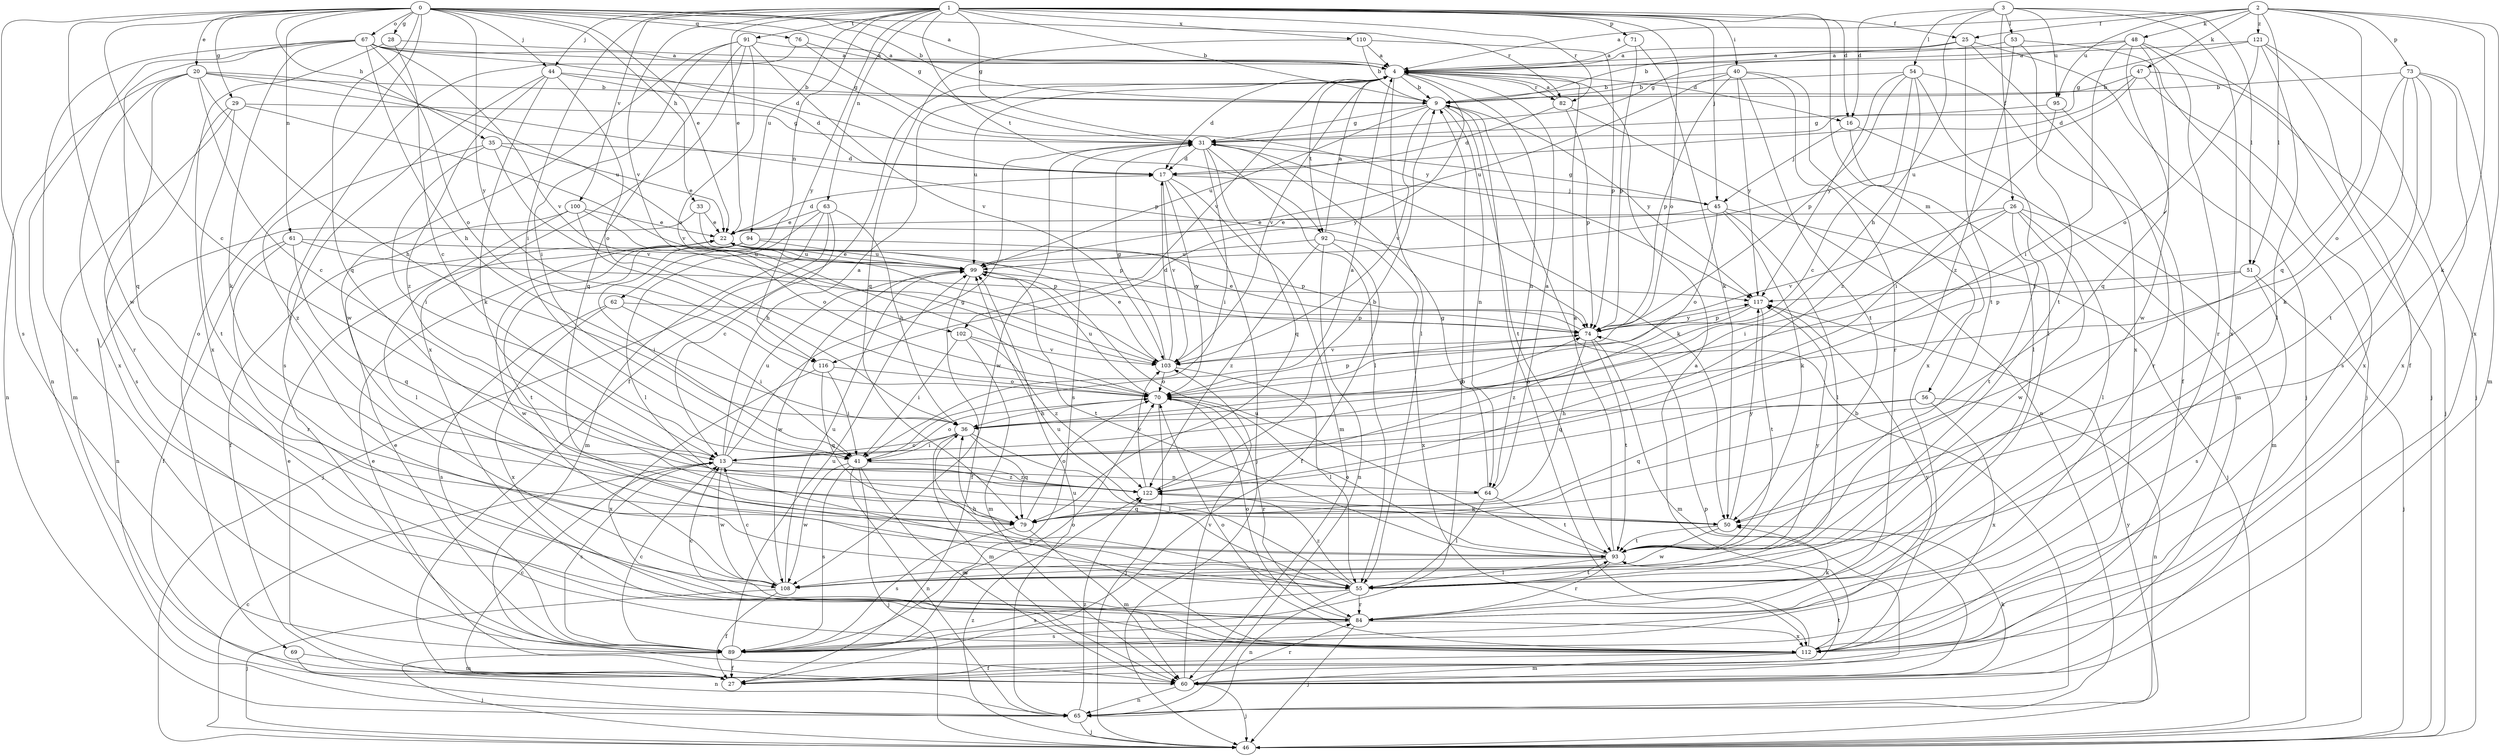 strict digraph  {
0;
1;
2;
3;
4;
9;
13;
16;
17;
20;
22;
25;
26;
27;
28;
29;
31;
33;
35;
36;
40;
41;
44;
45;
46;
47;
48;
50;
51;
53;
54;
55;
56;
60;
61;
62;
63;
64;
65;
67;
69;
70;
71;
73;
74;
76;
79;
82;
84;
89;
91;
92;
93;
94;
95;
99;
100;
102;
103;
108;
110;
112;
116;
117;
121;
122;
0 -> 4  [label=a];
0 -> 9  [label=b];
0 -> 13  [label=c];
0 -> 20  [label=e];
0 -> 22  [label=e];
0 -> 28  [label=g];
0 -> 29  [label=g];
0 -> 31  [label=g];
0 -> 33  [label=h];
0 -> 35  [label=h];
0 -> 44  [label=j];
0 -> 61  [label=n];
0 -> 67  [label=o];
0 -> 69  [label=o];
0 -> 76  [label=q];
0 -> 79  [label=q];
0 -> 82  [label=r];
0 -> 89  [label=s];
0 -> 108  [label=w];
0 -> 116  [label=y];
1 -> 9  [label=b];
1 -> 16  [label=d];
1 -> 22  [label=e];
1 -> 25  [label=f];
1 -> 31  [label=g];
1 -> 40  [label=i];
1 -> 41  [label=i];
1 -> 44  [label=j];
1 -> 45  [label=j];
1 -> 56  [label=m];
1 -> 62  [label=n];
1 -> 63  [label=n];
1 -> 70  [label=o];
1 -> 71  [label=p];
1 -> 82  [label=r];
1 -> 91  [label=t];
1 -> 92  [label=t];
1 -> 94  [label=u];
1 -> 100  [label=v];
1 -> 102  [label=v];
1 -> 110  [label=x];
1 -> 116  [label=y];
2 -> 4  [label=a];
2 -> 25  [label=f];
2 -> 47  [label=k];
2 -> 48  [label=k];
2 -> 50  [label=k];
2 -> 51  [label=l];
2 -> 73  [label=p];
2 -> 79  [label=q];
2 -> 95  [label=u];
2 -> 112  [label=x];
2 -> 121  [label=z];
3 -> 16  [label=d];
3 -> 26  [label=f];
3 -> 36  [label=h];
3 -> 51  [label=l];
3 -> 53  [label=l];
3 -> 54  [label=l];
3 -> 95  [label=u];
3 -> 112  [label=x];
4 -> 9  [label=b];
4 -> 16  [label=d];
4 -> 17  [label=d];
4 -> 27  [label=f];
4 -> 55  [label=l];
4 -> 64  [label=n];
4 -> 82  [label=r];
4 -> 92  [label=t];
4 -> 99  [label=u];
4 -> 102  [label=v];
4 -> 103  [label=v];
4 -> 116  [label=y];
9 -> 31  [label=g];
9 -> 64  [label=n];
9 -> 93  [label=t];
9 -> 99  [label=u];
9 -> 103  [label=v];
9 -> 117  [label=y];
13 -> 4  [label=a];
13 -> 31  [label=g];
13 -> 64  [label=n];
13 -> 70  [label=o];
13 -> 89  [label=s];
13 -> 99  [label=u];
13 -> 108  [label=w];
13 -> 122  [label=z];
16 -> 45  [label=j];
16 -> 55  [label=l];
16 -> 60  [label=m];
17 -> 45  [label=j];
17 -> 46  [label=j];
17 -> 60  [label=m];
17 -> 70  [label=o];
17 -> 103  [label=v];
20 -> 9  [label=b];
20 -> 13  [label=c];
20 -> 36  [label=h];
20 -> 65  [label=n];
20 -> 74  [label=p];
20 -> 84  [label=r];
20 -> 99  [label=u];
20 -> 112  [label=x];
22 -> 17  [label=d];
22 -> 99  [label=u];
25 -> 4  [label=a];
25 -> 9  [label=b];
25 -> 46  [label=j];
25 -> 93  [label=t];
25 -> 112  [label=x];
26 -> 22  [label=e];
26 -> 41  [label=i];
26 -> 55  [label=l];
26 -> 60  [label=m];
26 -> 93  [label=t];
26 -> 103  [label=v];
26 -> 108  [label=w];
27 -> 13  [label=c];
27 -> 22  [label=e];
27 -> 93  [label=t];
28 -> 4  [label=a];
28 -> 13  [label=c];
28 -> 112  [label=x];
29 -> 31  [label=g];
29 -> 60  [label=m];
29 -> 89  [label=s];
29 -> 93  [label=t];
29 -> 103  [label=v];
31 -> 17  [label=d];
31 -> 41  [label=i];
31 -> 50  [label=k];
31 -> 55  [label=l];
31 -> 79  [label=q];
31 -> 89  [label=s];
31 -> 108  [label=w];
33 -> 22  [label=e];
33 -> 65  [label=n];
33 -> 74  [label=p];
35 -> 17  [label=d];
35 -> 22  [label=e];
35 -> 41  [label=i];
35 -> 103  [label=v];
35 -> 122  [label=z];
36 -> 13  [label=c];
36 -> 41  [label=i];
36 -> 55  [label=l];
36 -> 60  [label=m];
36 -> 74  [label=p];
36 -> 79  [label=q];
40 -> 9  [label=b];
40 -> 74  [label=p];
40 -> 84  [label=r];
40 -> 93  [label=t];
40 -> 99  [label=u];
40 -> 112  [label=x];
40 -> 117  [label=y];
41 -> 4  [label=a];
41 -> 46  [label=j];
41 -> 60  [label=m];
41 -> 65  [label=n];
41 -> 89  [label=s];
41 -> 108  [label=w];
41 -> 122  [label=z];
44 -> 9  [label=b];
44 -> 17  [label=d];
44 -> 50  [label=k];
44 -> 70  [label=o];
44 -> 89  [label=s];
44 -> 122  [label=z];
45 -> 22  [label=e];
45 -> 31  [label=g];
45 -> 46  [label=j];
45 -> 50  [label=k];
45 -> 55  [label=l];
45 -> 70  [label=o];
46 -> 13  [label=c];
46 -> 117  [label=y];
46 -> 122  [label=z];
47 -> 9  [label=b];
47 -> 17  [label=d];
47 -> 46  [label=j];
47 -> 99  [label=u];
47 -> 112  [label=x];
48 -> 4  [label=a];
48 -> 31  [label=g];
48 -> 41  [label=i];
48 -> 46  [label=j];
48 -> 79  [label=q];
48 -> 84  [label=r];
48 -> 108  [label=w];
50 -> 93  [label=t];
50 -> 108  [label=w];
50 -> 117  [label=y];
51 -> 46  [label=j];
51 -> 74  [label=p];
51 -> 89  [label=s];
51 -> 117  [label=y];
53 -> 4  [label=a];
53 -> 46  [label=j];
53 -> 93  [label=t];
53 -> 122  [label=z];
54 -> 9  [label=b];
54 -> 13  [label=c];
54 -> 27  [label=f];
54 -> 55  [label=l];
54 -> 74  [label=p];
54 -> 117  [label=y];
54 -> 122  [label=z];
55 -> 36  [label=h];
55 -> 65  [label=n];
55 -> 84  [label=r];
55 -> 89  [label=s];
55 -> 93  [label=t];
55 -> 99  [label=u];
55 -> 122  [label=z];
56 -> 36  [label=h];
56 -> 65  [label=n];
56 -> 79  [label=q];
56 -> 112  [label=x];
60 -> 22  [label=e];
60 -> 46  [label=j];
60 -> 50  [label=k];
60 -> 65  [label=n];
60 -> 74  [label=p];
60 -> 84  [label=r];
60 -> 103  [label=v];
61 -> 27  [label=f];
61 -> 74  [label=p];
61 -> 79  [label=q];
61 -> 84  [label=r];
61 -> 99  [label=u];
62 -> 41  [label=i];
62 -> 74  [label=p];
62 -> 89  [label=s];
62 -> 112  [label=x];
63 -> 13  [label=c];
63 -> 22  [label=e];
63 -> 36  [label=h];
63 -> 46  [label=j];
63 -> 55  [label=l];
63 -> 60  [label=m];
64 -> 4  [label=a];
64 -> 31  [label=g];
64 -> 55  [label=l];
64 -> 79  [label=q];
64 -> 93  [label=t];
65 -> 9  [label=b];
65 -> 46  [label=j];
65 -> 99  [label=u];
65 -> 122  [label=z];
67 -> 4  [label=a];
67 -> 17  [label=d];
67 -> 31  [label=g];
67 -> 36  [label=h];
67 -> 50  [label=k];
67 -> 65  [label=n];
67 -> 70  [label=o];
67 -> 79  [label=q];
67 -> 89  [label=s];
67 -> 103  [label=v];
69 -> 60  [label=m];
69 -> 65  [label=n];
70 -> 36  [label=h];
70 -> 46  [label=j];
70 -> 74  [label=p];
70 -> 84  [label=r];
70 -> 99  [label=u];
71 -> 4  [label=a];
71 -> 50  [label=k];
71 -> 74  [label=p];
73 -> 9  [label=b];
73 -> 50  [label=k];
73 -> 60  [label=m];
73 -> 70  [label=o];
73 -> 89  [label=s];
73 -> 93  [label=t];
73 -> 112  [label=x];
74 -> 22  [label=e];
74 -> 60  [label=m];
74 -> 79  [label=q];
74 -> 93  [label=t];
74 -> 103  [label=v];
74 -> 117  [label=y];
76 -> 4  [label=a];
76 -> 55  [label=l];
76 -> 117  [label=y];
79 -> 60  [label=m];
79 -> 70  [label=o];
79 -> 89  [label=s];
82 -> 4  [label=a];
82 -> 17  [label=d];
82 -> 65  [label=n];
82 -> 74  [label=p];
84 -> 13  [label=c];
84 -> 46  [label=j];
84 -> 50  [label=k];
84 -> 70  [label=o];
84 -> 89  [label=s];
84 -> 112  [label=x];
89 -> 9  [label=b];
89 -> 13  [label=c];
89 -> 22  [label=e];
89 -> 27  [label=f];
89 -> 46  [label=j];
89 -> 70  [label=o];
89 -> 99  [label=u];
89 -> 117  [label=y];
91 -> 4  [label=a];
91 -> 41  [label=i];
91 -> 70  [label=o];
91 -> 79  [label=q];
91 -> 103  [label=v];
91 -> 108  [label=w];
91 -> 112  [label=x];
92 -> 4  [label=a];
92 -> 27  [label=f];
92 -> 65  [label=n];
92 -> 99  [label=u];
92 -> 112  [label=x];
92 -> 122  [label=z];
93 -> 4  [label=a];
93 -> 55  [label=l];
93 -> 70  [label=o];
93 -> 84  [label=r];
93 -> 99  [label=u];
93 -> 108  [label=w];
94 -> 41  [label=i];
94 -> 74  [label=p];
94 -> 93  [label=t];
94 -> 99  [label=u];
94 -> 108  [label=w];
95 -> 31  [label=g];
95 -> 41  [label=i];
95 -> 84  [label=r];
99 -> 22  [label=e];
99 -> 27  [label=f];
99 -> 93  [label=t];
99 -> 108  [label=w];
99 -> 117  [label=y];
100 -> 22  [label=e];
100 -> 27  [label=f];
100 -> 36  [label=h];
100 -> 55  [label=l];
100 -> 70  [label=o];
102 -> 41  [label=i];
102 -> 60  [label=m];
102 -> 103  [label=v];
102 -> 122  [label=z];
103 -> 17  [label=d];
103 -> 22  [label=e];
103 -> 31  [label=g];
103 -> 55  [label=l];
103 -> 70  [label=o];
108 -> 13  [label=c];
108 -> 27  [label=f];
108 -> 46  [label=j];
108 -> 99  [label=u];
108 -> 117  [label=y];
110 -> 4  [label=a];
110 -> 9  [label=b];
110 -> 74  [label=p];
110 -> 79  [label=q];
112 -> 4  [label=a];
112 -> 9  [label=b];
112 -> 27  [label=f];
112 -> 36  [label=h];
112 -> 60  [label=m];
112 -> 70  [label=o];
116 -> 41  [label=i];
116 -> 70  [label=o];
116 -> 79  [label=q];
116 -> 112  [label=x];
117 -> 74  [label=p];
117 -> 93  [label=t];
117 -> 122  [label=z];
121 -> 4  [label=a];
121 -> 27  [label=f];
121 -> 31  [label=g];
121 -> 46  [label=j];
121 -> 55  [label=l];
121 -> 70  [label=o];
122 -> 9  [label=b];
122 -> 50  [label=k];
122 -> 103  [label=v];
}
